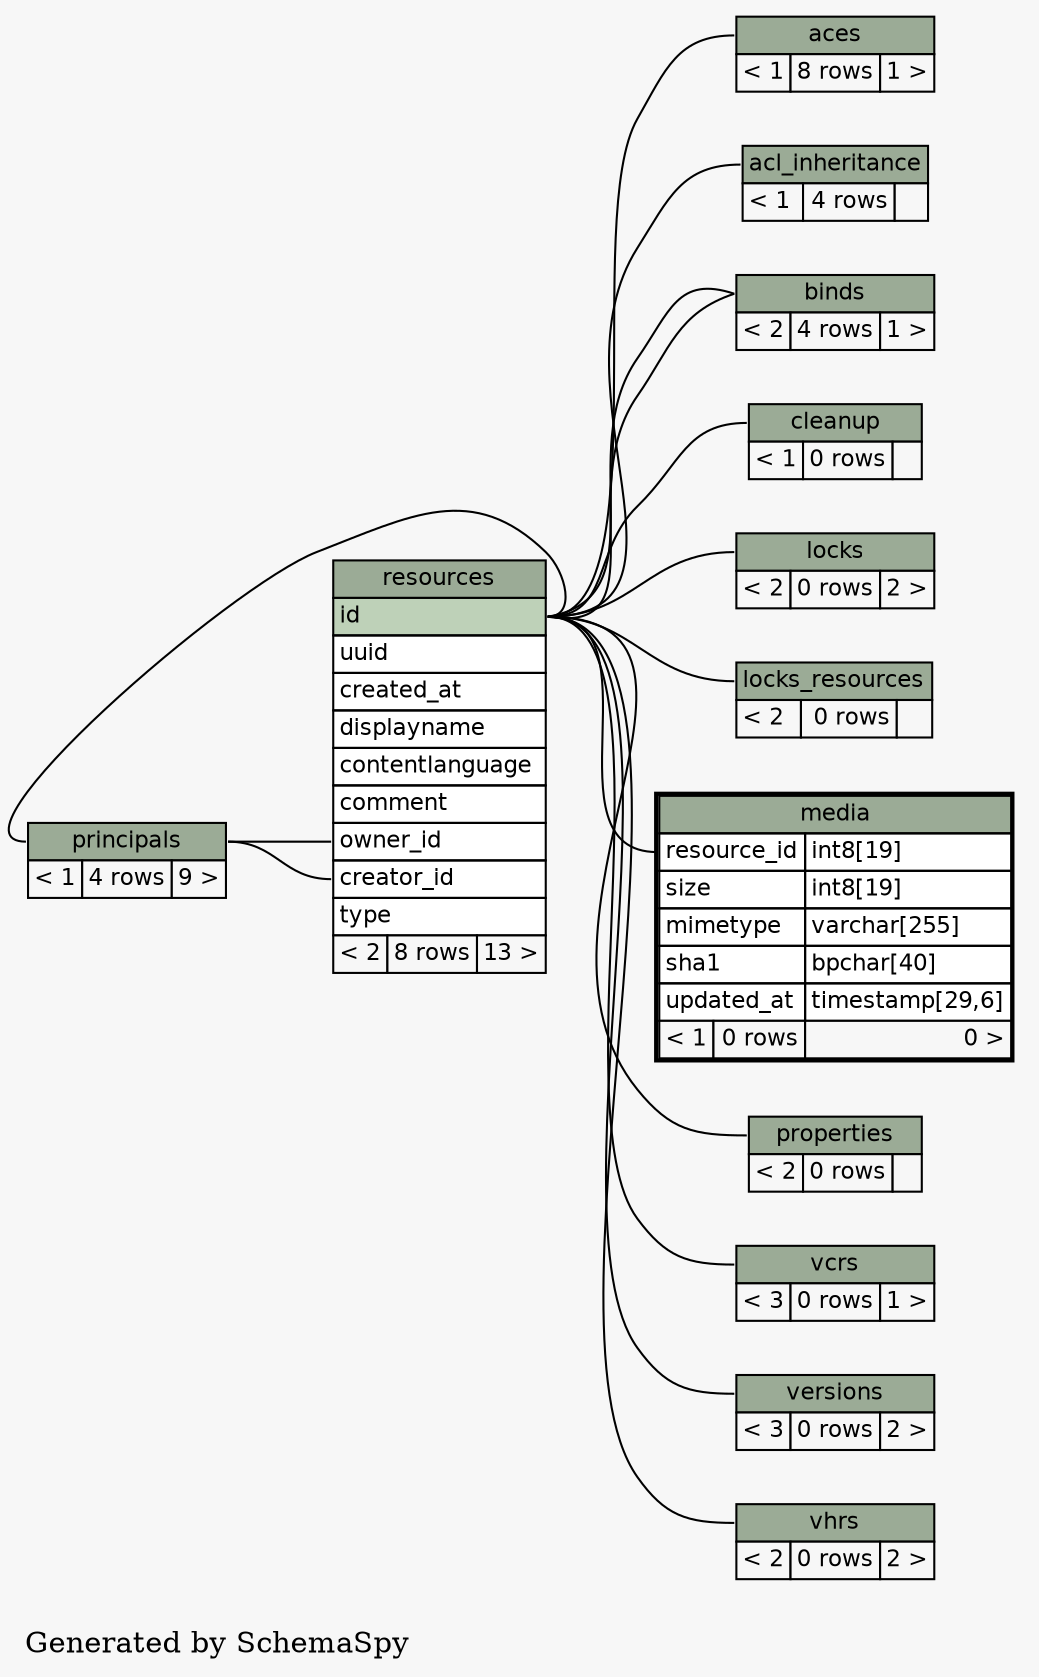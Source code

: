 // dot 2.20.2 on Linux 2.6.25-2-amd64
digraph "twoDegreesRelationshipsGraph" {
  graph [
    rankdir="RL"
    bgcolor="#f7f7f7"
    label="\nGenerated by SchemaSpy"
    labeljust="l"
  ];
  node [
    fontname="Helvetica"
    fontsize="11"
    shape="plaintext"
  ];
  edge [
    arrowsize="0.8"
  ];
  "aces":"aces.heading":w -> "resources":"id":e [arrowtail=crowtee arrowhead=none];
  "acl_inheritance":"acl_inheritance.heading":w -> "resources":"id":e [arrowtail=tee arrowhead=none];
  "binds":"binds.heading":w -> "resources":"id":e [arrowtail=crowtee arrowhead=none];
  "binds":"binds.heading":w -> "resources":"id":e [arrowtail=crowtee arrowhead=none];
  "cleanup":"cleanup.heading":w -> "resources":"id":e [arrowtail=crowtee arrowhead=none];
  "locks":"locks.heading":w -> "resources":"id":e [arrowtail=crowtee arrowhead=none];
  "locks_resources":"locks_resources.heading":w -> "resources":"id":e [arrowtail=crowtee arrowhead=none];
  "media":"resource_id":w -> "resources":"id":e [arrowtail=crowtee arrowhead=none];
  "principals":"principals.heading":w -> "resources":"id":e [arrowtail=tee arrowhead=none];
  "properties":"properties.heading":w -> "resources":"id":e [arrowtail=crowtee arrowhead=none];
  "resources":"creator_id":w -> "principals":"principals.heading":e [arrowtail=crowtee arrowhead=none];
  "resources":"owner_id":w -> "principals":"principals.heading":e [arrowtail=crowtee arrowhead=none];
  "vcrs":"vcrs.heading":w -> "resources":"id":e [arrowtail=tee arrowhead=none];
  "versions":"versions.heading":w -> "resources":"id":e [arrowtail=tee arrowhead=none];
  "vhrs":"vhrs.heading":w -> "resources":"id":e [arrowtail=tee arrowhead=none];
  "aces" [
    label=<
    <TABLE BORDER="0" CELLBORDER="1" CELLSPACING="0" BGCOLOR="#ffffff">
      <TR><TD PORT="aces.heading" COLSPAN="3" BGCOLOR="#9bab96" ALIGN="CENTER">aces</TD></TR>
      <TR><TD ALIGN="LEFT" BGCOLOR="#f7f7f7">&lt; 1</TD><TD ALIGN="RIGHT" BGCOLOR="#f7f7f7">8 rows</TD><TD ALIGN="RIGHT" BGCOLOR="#f7f7f7">1 &gt;</TD></TR>
    </TABLE>>
    URL="aces.html#graph"
    tooltip="aces"
  ];
  "acl_inheritance" [
    label=<
    <TABLE BORDER="0" CELLBORDER="1" CELLSPACING="0" BGCOLOR="#ffffff">
      <TR><TD PORT="acl_inheritance.heading" COLSPAN="3" BGCOLOR="#9bab96" ALIGN="CENTER">acl_inheritance</TD></TR>
      <TR><TD ALIGN="LEFT" BGCOLOR="#f7f7f7">&lt; 1</TD><TD ALIGN="RIGHT" BGCOLOR="#f7f7f7">4 rows</TD><TD ALIGN="RIGHT" BGCOLOR="#f7f7f7">  </TD></TR>
    </TABLE>>
    URL="acl_inheritance.html#graph"
    tooltip="acl_inheritance"
  ];
  "binds" [
    label=<
    <TABLE BORDER="0" CELLBORDER="1" CELLSPACING="0" BGCOLOR="#ffffff">
      <TR><TD PORT="binds.heading" COLSPAN="3" BGCOLOR="#9bab96" ALIGN="CENTER">binds</TD></TR>
      <TR><TD ALIGN="LEFT" BGCOLOR="#f7f7f7">&lt; 2</TD><TD ALIGN="RIGHT" BGCOLOR="#f7f7f7">4 rows</TD><TD ALIGN="RIGHT" BGCOLOR="#f7f7f7">1 &gt;</TD></TR>
    </TABLE>>
    URL="binds.html#graph"
    tooltip="binds"
  ];
  "cleanup" [
    label=<
    <TABLE BORDER="0" CELLBORDER="1" CELLSPACING="0" BGCOLOR="#ffffff">
      <TR><TD PORT="cleanup.heading" COLSPAN="3" BGCOLOR="#9bab96" ALIGN="CENTER">cleanup</TD></TR>
      <TR><TD ALIGN="LEFT" BGCOLOR="#f7f7f7">&lt; 1</TD><TD ALIGN="RIGHT" BGCOLOR="#f7f7f7">0 rows</TD><TD ALIGN="RIGHT" BGCOLOR="#f7f7f7">  </TD></TR>
    </TABLE>>
    URL="cleanup.html#graph"
    tooltip="cleanup"
  ];
  "locks" [
    label=<
    <TABLE BORDER="0" CELLBORDER="1" CELLSPACING="0" BGCOLOR="#ffffff">
      <TR><TD PORT="locks.heading" COLSPAN="3" BGCOLOR="#9bab96" ALIGN="CENTER">locks</TD></TR>
      <TR><TD ALIGN="LEFT" BGCOLOR="#f7f7f7">&lt; 2</TD><TD ALIGN="RIGHT" BGCOLOR="#f7f7f7">0 rows</TD><TD ALIGN="RIGHT" BGCOLOR="#f7f7f7">2 &gt;</TD></TR>
    </TABLE>>
    URL="locks.html#graph"
    tooltip="locks"
  ];
  "locks_resources" [
    label=<
    <TABLE BORDER="0" CELLBORDER="1" CELLSPACING="0" BGCOLOR="#ffffff">
      <TR><TD PORT="locks_resources.heading" COLSPAN="3" BGCOLOR="#9bab96" ALIGN="CENTER">locks_resources</TD></TR>
      <TR><TD ALIGN="LEFT" BGCOLOR="#f7f7f7">&lt; 2</TD><TD ALIGN="RIGHT" BGCOLOR="#f7f7f7">0 rows</TD><TD ALIGN="RIGHT" BGCOLOR="#f7f7f7">  </TD></TR>
    </TABLE>>
    URL="locks_resources.html#graph"
    tooltip="locks_resources"
  ];
  "media" [
    label=<
    <TABLE BORDER="2" CELLBORDER="1" CELLSPACING="0" BGCOLOR="#ffffff">
      <TR><TD PORT="media.heading" COLSPAN="3" BGCOLOR="#9bab96" ALIGN="CENTER">media</TD></TR>
      <TR><TD PORT="resource_id" COLSPAN="2" ALIGN="LEFT">resource_id</TD><TD PORT="resource_id.type" ALIGN="LEFT">int8[19]</TD></TR>
      <TR><TD PORT="size" COLSPAN="2" ALIGN="LEFT">size</TD><TD PORT="size.type" ALIGN="LEFT">int8[19]</TD></TR>
      <TR><TD PORT="mimetype" COLSPAN="2" ALIGN="LEFT">mimetype</TD><TD PORT="mimetype.type" ALIGN="LEFT">varchar[255]</TD></TR>
      <TR><TD PORT="sha1" COLSPAN="2" ALIGN="LEFT">sha1</TD><TD PORT="sha1.type" ALIGN="LEFT">bpchar[40]</TD></TR>
      <TR><TD PORT="updated_at" COLSPAN="2" ALIGN="LEFT">updated_at</TD><TD PORT="updated_at.type" ALIGN="LEFT">timestamp[29,6]</TD></TR>
      <TR><TD ALIGN="LEFT" BGCOLOR="#f7f7f7">&lt; 1</TD><TD ALIGN="RIGHT" BGCOLOR="#f7f7f7">0 rows</TD><TD ALIGN="RIGHT" BGCOLOR="#f7f7f7">0 &gt;</TD></TR>
    </TABLE>>
    URL="media.html#"
    tooltip="media"
  ];
  "principals" [
    label=<
    <TABLE BORDER="0" CELLBORDER="1" CELLSPACING="0" BGCOLOR="#ffffff">
      <TR><TD PORT="principals.heading" COLSPAN="3" BGCOLOR="#9bab96" ALIGN="CENTER">principals</TD></TR>
      <TR><TD ALIGN="LEFT" BGCOLOR="#f7f7f7">&lt; 1</TD><TD ALIGN="RIGHT" BGCOLOR="#f7f7f7">4 rows</TD><TD ALIGN="RIGHT" BGCOLOR="#f7f7f7">9 &gt;</TD></TR>
    </TABLE>>
    URL="principals.html#graph"
    tooltip="principals"
  ];
  "properties" [
    label=<
    <TABLE BORDER="0" CELLBORDER="1" CELLSPACING="0" BGCOLOR="#ffffff">
      <TR><TD PORT="properties.heading" COLSPAN="3" BGCOLOR="#9bab96" ALIGN="CENTER">properties</TD></TR>
      <TR><TD ALIGN="LEFT" BGCOLOR="#f7f7f7">&lt; 2</TD><TD ALIGN="RIGHT" BGCOLOR="#f7f7f7">0 rows</TD><TD ALIGN="RIGHT" BGCOLOR="#f7f7f7">  </TD></TR>
    </TABLE>>
    URL="properties.html#graph"
    tooltip="properties"
  ];
  "resources" [
    label=<
    <TABLE BORDER="0" CELLBORDER="1" CELLSPACING="0" BGCOLOR="#ffffff">
      <TR><TD PORT="resources.heading" COLSPAN="3" BGCOLOR="#9bab96" ALIGN="CENTER">resources</TD></TR>
      <TR><TD PORT="id" COLSPAN="3" BGCOLOR="#bed1b8" ALIGN="LEFT">id</TD></TR>
      <TR><TD PORT="uuid" COLSPAN="3" ALIGN="LEFT">uuid</TD></TR>
      <TR><TD PORT="created_at" COLSPAN="3" ALIGN="LEFT">created_at</TD></TR>
      <TR><TD PORT="displayname" COLSPAN="3" ALIGN="LEFT">displayname</TD></TR>
      <TR><TD PORT="contentlanguage" COLSPAN="3" ALIGN="LEFT">contentlanguage</TD></TR>
      <TR><TD PORT="comment" COLSPAN="3" ALIGN="LEFT">comment</TD></TR>
      <TR><TD PORT="owner_id" COLSPAN="3" ALIGN="LEFT">owner_id</TD></TR>
      <TR><TD PORT="creator_id" COLSPAN="3" ALIGN="LEFT">creator_id</TD></TR>
      <TR><TD PORT="type" COLSPAN="3" ALIGN="LEFT">type</TD></TR>
      <TR><TD ALIGN="LEFT" BGCOLOR="#f7f7f7">&lt; 2</TD><TD ALIGN="RIGHT" BGCOLOR="#f7f7f7">8 rows</TD><TD ALIGN="RIGHT" BGCOLOR="#f7f7f7">13 &gt;</TD></TR>
    </TABLE>>
    URL="resources.html#graph"
    tooltip="resources"
  ];
  "vcrs" [
    label=<
    <TABLE BORDER="0" CELLBORDER="1" CELLSPACING="0" BGCOLOR="#ffffff">
      <TR><TD PORT="vcrs.heading" COLSPAN="3" BGCOLOR="#9bab96" ALIGN="CENTER">vcrs</TD></TR>
      <TR><TD ALIGN="LEFT" BGCOLOR="#f7f7f7">&lt; 3</TD><TD ALIGN="RIGHT" BGCOLOR="#f7f7f7">0 rows</TD><TD ALIGN="RIGHT" BGCOLOR="#f7f7f7">1 &gt;</TD></TR>
    </TABLE>>
    URL="vcrs.html#graph"
    tooltip="vcrs"
  ];
  "versions" [
    label=<
    <TABLE BORDER="0" CELLBORDER="1" CELLSPACING="0" BGCOLOR="#ffffff">
      <TR><TD PORT="versions.heading" COLSPAN="3" BGCOLOR="#9bab96" ALIGN="CENTER">versions</TD></TR>
      <TR><TD ALIGN="LEFT" BGCOLOR="#f7f7f7">&lt; 3</TD><TD ALIGN="RIGHT" BGCOLOR="#f7f7f7">0 rows</TD><TD ALIGN="RIGHT" BGCOLOR="#f7f7f7">2 &gt;</TD></TR>
    </TABLE>>
    URL="versions.html#graph"
    tooltip="versions"
  ];
  "vhrs" [
    label=<
    <TABLE BORDER="0" CELLBORDER="1" CELLSPACING="0" BGCOLOR="#ffffff">
      <TR><TD PORT="vhrs.heading" COLSPAN="3" BGCOLOR="#9bab96" ALIGN="CENTER">vhrs</TD></TR>
      <TR><TD ALIGN="LEFT" BGCOLOR="#f7f7f7">&lt; 2</TD><TD ALIGN="RIGHT" BGCOLOR="#f7f7f7">0 rows</TD><TD ALIGN="RIGHT" BGCOLOR="#f7f7f7">2 &gt;</TD></TR>
    </TABLE>>
    URL="vhrs.html#graph"
    tooltip="vhrs"
  ];
}
